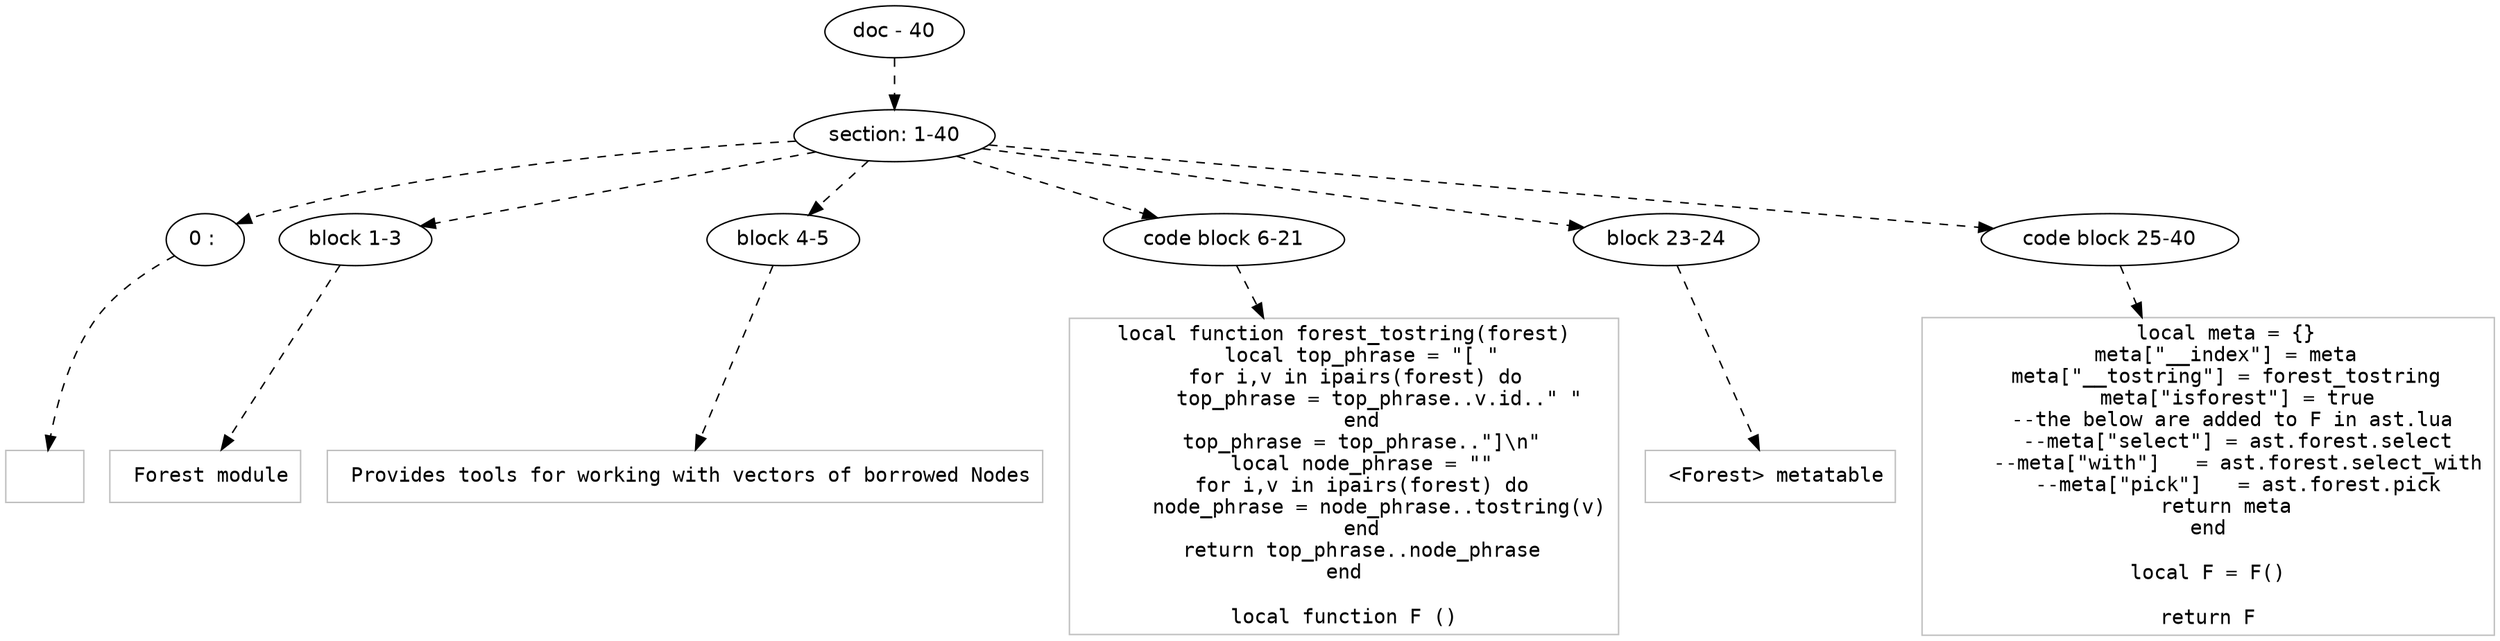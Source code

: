 digraph hierarchy {

node [fontname=Helvetica]
edge [style=dashed]

doc_0 [label="doc - 40"]


doc_0 -> { section_1}
{rank=same; section_1}

section_1 [label="section: 1-40"]


section_1 -> { header_2 block_3 block_4 codeblock_5 block_6 codeblock_7}
{rank=same; header_2 block_3 block_4 codeblock_5 block_6 codeblock_7}

header_2 [label="0 : "]

block_3 [label="block 1-3"]

block_4 [label="block 4-5"]

codeblock_5 [label="code block 6-21"]

block_6 [label="block 23-24"]

codeblock_7 [label="code block 25-40"]


header_2 -> leaf_8
leaf_8  [color=Gray,shape=rectangle,fontname=Inconsolata,label=""]
block_3 -> leaf_9
leaf_9  [color=Gray,shape=rectangle,fontname=Inconsolata,label=" Forest module
"]
block_4 -> leaf_10
leaf_10  [color=Gray,shape=rectangle,fontname=Inconsolata,label=" Provides tools for working with vectors of borrowed Nodes
"]
codeblock_5 -> leaf_11
leaf_11  [color=Gray,shape=rectangle,fontname=Inconsolata,label="local function forest_tostring(forest)
   local top_phrase = \"[ \"
   for i,v in ipairs(forest) do 
      top_phrase = top_phrase..v.id..\" \"
   end
   top_phrase = top_phrase..\"]\\n\"
   local node_phrase = \"\"
   for i,v in ipairs(forest) do
      node_phrase = node_phrase..tostring(v)
   end
   return top_phrase..node_phrase
end

local function F ()"]
block_6 -> leaf_12
leaf_12  [color=Gray,shape=rectangle,fontname=Inconsolata,label=" <Forest> metatable
"]
codeblock_7 -> leaf_13
leaf_13  [color=Gray,shape=rectangle,fontname=Inconsolata,label="   local meta = {}
   meta[\"__index\"] = meta
   meta[\"__tostring\"] = forest_tostring
     meta[\"isforest\"] = true
     --the below are added to F in ast.lua 
     --meta[\"select\"] = ast.forest.select
     --meta[\"with\"]   = ast.forest.select_with
     --meta[\"pick\"]   = ast.forest.pick
   return meta
end

local F = F()

return F"]

}
